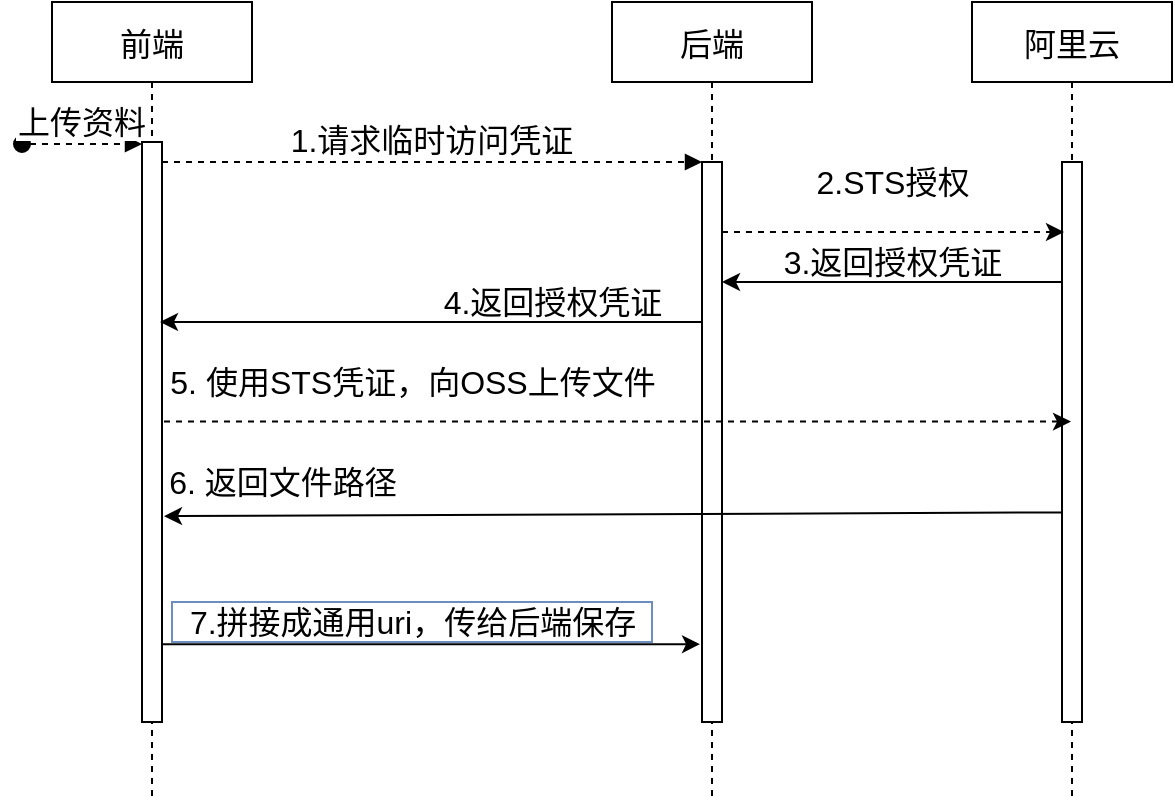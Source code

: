 <mxfile version="13.6.2" type="device"><diagram id="kgpKYQtTHZ0yAKxKKP6v" name="Page-1"><mxGraphModel dx="2262" dy="751" grid="1" gridSize="10" guides="1" tooltips="1" connect="1" arrows="1" fold="1" page="1" pageScale="1" pageWidth="850" pageHeight="1100" math="0" shadow="0"><root><mxCell id="0"/><mxCell id="1" parent="0"/><mxCell id="3nuBFxr9cyL0pnOWT2aG-1" value="前端" style="shape=umlLifeline;perimeter=lifelinePerimeter;container=1;collapsible=0;recursiveResize=0;rounded=0;shadow=0;strokeWidth=1;fontSize=16;" parent="1" vertex="1"><mxGeometry x="20" y="80" width="100" height="400" as="geometry"/></mxCell><mxCell id="3nuBFxr9cyL0pnOWT2aG-2" value="" style="points=[];perimeter=orthogonalPerimeter;rounded=0;shadow=0;strokeWidth=1;fontSize=16;" parent="3nuBFxr9cyL0pnOWT2aG-1" vertex="1"><mxGeometry x="45" y="70" width="10" height="290" as="geometry"/></mxCell><mxCell id="3nuBFxr9cyL0pnOWT2aG-3" value="上传资料" style="verticalAlign=bottom;startArrow=oval;endArrow=block;startSize=8;shadow=0;strokeWidth=1;fontSize=16;dashed=1;" parent="3nuBFxr9cyL0pnOWT2aG-1" edge="1"><mxGeometry relative="1" as="geometry"><mxPoint x="-15" y="71" as="sourcePoint"/><mxPoint x="45" y="71" as="targetPoint"/></mxGeometry></mxCell><mxCell id="3nuBFxr9cyL0pnOWT2aG-5" value="后端" style="shape=umlLifeline;perimeter=lifelinePerimeter;container=1;collapsible=0;recursiveResize=0;rounded=0;shadow=0;strokeWidth=1;fontSize=16;" parent="1" vertex="1"><mxGeometry x="300" y="80" width="100" height="400" as="geometry"/></mxCell><mxCell id="3nuBFxr9cyL0pnOWT2aG-6" value="" style="points=[];perimeter=orthogonalPerimeter;rounded=0;shadow=0;strokeWidth=1;fontSize=16;" parent="3nuBFxr9cyL0pnOWT2aG-5" vertex="1"><mxGeometry x="45" y="80" width="10" height="280" as="geometry"/></mxCell><mxCell id="3nuBFxr9cyL0pnOWT2aG-8" value="1.请求临时访问凭证" style="verticalAlign=bottom;endArrow=block;entryX=0;entryY=0;shadow=0;strokeWidth=1;fontSize=16;dashed=1;" parent="1" source="3nuBFxr9cyL0pnOWT2aG-2" target="3nuBFxr9cyL0pnOWT2aG-6" edge="1"><mxGeometry relative="1" as="geometry"><mxPoint x="275" y="160" as="sourcePoint"/></mxGeometry></mxCell><mxCell id="yDLZaZRr2mw_5bbFGiGW-1" value="阿里云" style="shape=umlLifeline;perimeter=lifelinePerimeter;container=1;collapsible=0;recursiveResize=0;rounded=0;shadow=0;strokeWidth=1;fontSize=16;" vertex="1" parent="1"><mxGeometry x="480" y="80" width="100" height="400" as="geometry"/></mxCell><mxCell id="yDLZaZRr2mw_5bbFGiGW-2" value="" style="points=[];perimeter=orthogonalPerimeter;rounded=0;shadow=0;strokeWidth=1;fontSize=16;" vertex="1" parent="yDLZaZRr2mw_5bbFGiGW-1"><mxGeometry x="45" y="80" width="10" height="280" as="geometry"/></mxCell><mxCell id="yDLZaZRr2mw_5bbFGiGW-3" value="" style="endArrow=classic;html=1;fontSize=16;exitX=1;exitY=0.125;exitDx=0;exitDy=0;exitPerimeter=0;entryX=0.1;entryY=0.125;entryDx=0;entryDy=0;entryPerimeter=0;dashed=1;" edge="1" parent="1" source="3nuBFxr9cyL0pnOWT2aG-6" target="yDLZaZRr2mw_5bbFGiGW-2"><mxGeometry width="50" height="50" relative="1" as="geometry"><mxPoint x="390" y="230" as="sourcePoint"/><mxPoint x="520" y="180" as="targetPoint"/></mxGeometry></mxCell><mxCell id="yDLZaZRr2mw_5bbFGiGW-5" value="2.STS授权" style="text;html=1;align=center;verticalAlign=middle;resizable=0;points=[];autosize=1;fontSize=16;" vertex="1" parent="1"><mxGeometry x="395" y="160" width="90" height="20" as="geometry"/></mxCell><mxCell id="yDLZaZRr2mw_5bbFGiGW-6" value="" style="endArrow=classic;html=1;fontSize=16;" edge="1" parent="1"><mxGeometry width="50" height="50" relative="1" as="geometry"><mxPoint x="525" y="220" as="sourcePoint"/><mxPoint x="355" y="220" as="targetPoint"/></mxGeometry></mxCell><mxCell id="yDLZaZRr2mw_5bbFGiGW-7" value="3.返回授权凭证" style="text;html=1;align=center;verticalAlign=middle;resizable=0;points=[];autosize=1;fontSize=16;" vertex="1" parent="1"><mxGeometry x="380" y="200" width="120" height="20" as="geometry"/></mxCell><mxCell id="yDLZaZRr2mw_5bbFGiGW-8" value="" style="endArrow=classic;html=1;fontSize=16;" edge="1" parent="1"><mxGeometry width="50" height="50" relative="1" as="geometry"><mxPoint x="345.5" y="240" as="sourcePoint"/><mxPoint x="74" y="240" as="targetPoint"/></mxGeometry></mxCell><mxCell id="yDLZaZRr2mw_5bbFGiGW-9" value="4.返回授权凭证" style="text;html=1;align=center;verticalAlign=middle;resizable=0;points=[];autosize=1;fontSize=16;" vertex="1" parent="1"><mxGeometry x="210" y="220" width="120" height="20" as="geometry"/></mxCell><mxCell id="yDLZaZRr2mw_5bbFGiGW-11" value="" style="endArrow=classic;html=1;dashed=1;fontSize=16;exitX=1.1;exitY=0.689;exitDx=0;exitDy=0;exitPerimeter=0;" edge="1" parent="1"><mxGeometry width="50" height="50" relative="1" as="geometry"><mxPoint x="76" y="289.81" as="sourcePoint"/><mxPoint x="529.5" y="289.81" as="targetPoint"/></mxGeometry></mxCell><mxCell id="yDLZaZRr2mw_5bbFGiGW-12" value="5. 使用STS凭证，向OSS上传文件" style="text;html=1;align=center;verticalAlign=middle;resizable=0;points=[];autosize=1;fontSize=16;" vertex="1" parent="1"><mxGeometry x="70" y="260" width="260" height="20" as="geometry"/></mxCell><mxCell id="yDLZaZRr2mw_5bbFGiGW-16" value="" style="endArrow=classic;html=1;fontSize=16;exitX=0;exitY=0.84;exitDx=0;exitDy=0;exitPerimeter=0;entryX=1.1;entryY=0.852;entryDx=0;entryDy=0;entryPerimeter=0;" edge="1" parent="1"><mxGeometry width="50" height="50" relative="1" as="geometry"><mxPoint x="525" y="335.2" as="sourcePoint"/><mxPoint x="76" y="337.08" as="targetPoint"/></mxGeometry></mxCell><mxCell id="yDLZaZRr2mw_5bbFGiGW-18" value="6. 返回文件路径" style="text;html=1;align=center;verticalAlign=middle;resizable=0;points=[];autosize=1;fontSize=16;" vertex="1" parent="1"><mxGeometry x="70" y="310" width="130" height="20" as="geometry"/></mxCell><mxCell id="yDLZaZRr2mw_5bbFGiGW-20" value="" style="endArrow=classic;html=1;fontSize=16;entryX=-0.1;entryY=0.861;entryDx=0;entryDy=0;entryPerimeter=0;" edge="1" parent="1" source="3nuBFxr9cyL0pnOWT2aG-2" target="3nuBFxr9cyL0pnOWT2aG-6"><mxGeometry width="50" height="50" relative="1" as="geometry"><mxPoint x="80" y="410" as="sourcePoint"/><mxPoint x="290" y="370" as="targetPoint"/></mxGeometry></mxCell><mxCell id="yDLZaZRr2mw_5bbFGiGW-21" value="7.拼接成通用uri，传给后端保存" style="text;html=1;align=center;verticalAlign=middle;resizable=0;points=[];autosize=1;fontSize=16;strokeColor=#6c8ebf;" vertex="1" parent="1"><mxGeometry x="80" y="380" width="240" height="20" as="geometry"/></mxCell></root></mxGraphModel></diagram></mxfile>